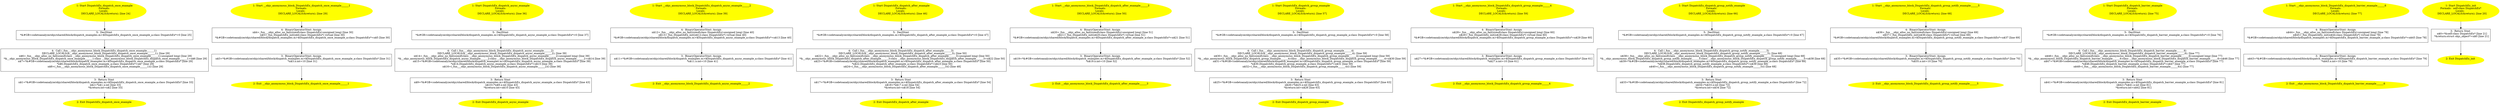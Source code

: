 /* @generated */
digraph iCFG {
"DispatchEx_dispatch_once_exampleclass.88a04a143c416b36a948e54f9a79492f_1" [label="1: Start DispatchEx_dispatch_once_example\nFormals: \nLocals:  \n   DECLARE_LOCALS(&return); [line 24]\n " color=yellow style=filled]
	

	 "DispatchEx_dispatch_once_exampleclass.88a04a143c416b36a948e54f9a79492f_1" -> "DispatchEx_dispatch_once_exampleclass.88a04a143c416b36a948e54f9a79492f_5" ;
"DispatchEx_dispatch_once_exampleclass.88a04a143c416b36a948e54f9a79492f_2" [label="2: Exit DispatchEx_dispatch_once_example \n  " color=yellow style=filled]
	

"DispatchEx_dispatch_once_exampleclass.88a04a143c416b36a948e54f9a79492f_3" [label="3:  Return Stmt \n   n$1=*&#GB<codetoanalyze/objc/shared/block/dispatch_examples.m>$DispatchEx_dispatch_once_example_a:class DispatchEx* [line 33]\n  n$2=*n$1.x:int [line 33]\n  *&return:int=n$2 [line 33]\n " shape="box"]
	

	 "DispatchEx_dispatch_once_exampleclass.88a04a143c416b36a948e54f9a79492f_3" -> "DispatchEx_dispatch_once_exampleclass.88a04a143c416b36a948e54f9a79492f_2" ;
"DispatchEx_dispatch_once_exampleclass.88a04a143c416b36a948e54f9a79492f_4" [label="4:  Call (_fun___objc_anonymous_block_DispatchEx_dispatch_once_example______1) \n   DECLARE_LOCALS(&__objc_anonymous_block_DispatchEx_dispatch_once_example______1); [line 29]\n  n$6=_fun___objc_alloc_no_fail(sizeof(class __objc_anonymous_block_DispatchEx_dispatch_once_example______1):unsigned long) [line 29]\n  *&__objc_anonymous_block_DispatchEx_dispatch_once_example______1:class __objc_anonymous_block_DispatchEx_dispatch_once_example______1=n$6 [line 29]\n  n$7=*&#GB<codetoanalyze/objc/shared/block/dispatch_examples.m>$DispatchEx_dispatch_once_example_a:class DispatchEx* [line 29]\n  *n$6.DispatchEx_dispatch_once_example_a:class DispatchEx*=n$7 [line 29]\n  n$8=(_fun___objc_anonymous_block_DispatchEx_dispatch_once_example______1)() [line 29]\n " shape="box"]
	

	 "DispatchEx_dispatch_once_exampleclass.88a04a143c416b36a948e54f9a79492f_4" -> "DispatchEx_dispatch_once_exampleclass.88a04a143c416b36a948e54f9a79492f_3" ;
"DispatchEx_dispatch_once_exampleclass.88a04a143c416b36a948e54f9a79492f_5" [label="5:  DeclStmt \n   *&#GB<codetoanalyze/objc/shared/block/dispatch_examples.m>$DispatchEx_dispatch_once_example_a:class DispatchEx*=0 [line 25]\n " shape="box"]
	

	 "DispatchEx_dispatch_once_exampleclass.88a04a143c416b36a948e54f9a79492f_5" -> "DispatchEx_dispatch_once_exampleclass.88a04a143c416b36a948e54f9a79492f_4" ;
"__objc_anonymous_block_DispatchEx_dispatch_once_example______1.158d97f9901ded6a43590bdae67c9275_1" [label="1: Start __objc_anonymous_block_DispatchEx_dispatch_once_example______1\nFormals: \nLocals:  \n   DECLARE_LOCALS(&return); [line 29]\n " color=yellow style=filled]
	

	 "__objc_anonymous_block_DispatchEx_dispatch_once_example______1.158d97f9901ded6a43590bdae67c9275_1" -> "__objc_anonymous_block_DispatchEx_dispatch_once_example______1.158d97f9901ded6a43590bdae67c9275_4" ;
"__objc_anonymous_block_DispatchEx_dispatch_once_example______1.158d97f9901ded6a43590bdae67c9275_2" [label="2: Exit __objc_anonymous_block_DispatchEx_dispatch_once_example______1 \n  " color=yellow style=filled]
	

"__objc_anonymous_block_DispatchEx_dispatch_once_example______1.158d97f9901ded6a43590bdae67c9275_3" [label="3:  BinaryOperatorStmt: Assign \n   n$3=*&#GB<codetoanalyze/objc/shared/block/dispatch_examples.m>$DispatchEx_dispatch_once_example_a:class DispatchEx* [line 31]\n  *n$3.x:int=10 [line 31]\n " shape="box"]
	

	 "__objc_anonymous_block_DispatchEx_dispatch_once_example______1.158d97f9901ded6a43590bdae67c9275_3" -> "__objc_anonymous_block_DispatchEx_dispatch_once_example______1.158d97f9901ded6a43590bdae67c9275_2" ;
"__objc_anonymous_block_DispatchEx_dispatch_once_example______1.158d97f9901ded6a43590bdae67c9275_4" [label="4:  BinaryOperatorStmt: Assign \n   n$4=_fun___objc_alloc_no_fail(sizeof(class DispatchEx):unsigned long) [line 30]\n  n$5=_fun_DispatchEx_init(n$4:class DispatchEx*) virtual [line 30]\n  *&#GB<codetoanalyze/objc/shared/block/dispatch_examples.m>$DispatchEx_dispatch_once_example_a:class DispatchEx*=n$5 [line 30]\n " shape="box"]
	

	 "__objc_anonymous_block_DispatchEx_dispatch_once_example______1.158d97f9901ded6a43590bdae67c9275_4" -> "__objc_anonymous_block_DispatchEx_dispatch_once_example______1.158d97f9901ded6a43590bdae67c9275_3" ;
"DispatchEx_dispatch_async_exampleclass.d0682454f92c478110c2967d9b66ce4f_1" [label="1: Start DispatchEx_dispatch_async_example\nFormals: \nLocals:  \n   DECLARE_LOCALS(&return); [line 36]\n " color=yellow style=filled]
	

	 "DispatchEx_dispatch_async_exampleclass.d0682454f92c478110c2967d9b66ce4f_1" -> "DispatchEx_dispatch_async_exampleclass.d0682454f92c478110c2967d9b66ce4f_5" ;
"DispatchEx_dispatch_async_exampleclass.d0682454f92c478110c2967d9b66ce4f_2" [label="2: Exit DispatchEx_dispatch_async_example \n  " color=yellow style=filled]
	

"DispatchEx_dispatch_async_exampleclass.d0682454f92c478110c2967d9b66ce4f_3" [label="3:  Return Stmt \n   n$9=*&#GB<codetoanalyze/objc/shared/block/dispatch_examples.m>$DispatchEx_dispatch_async_example_a:class DispatchEx* [line 43]\n  n$10=*n$9.x:int [line 43]\n  *&return:int=n$10 [line 43]\n " shape="box"]
	

	 "DispatchEx_dispatch_async_exampleclass.d0682454f92c478110c2967d9b66ce4f_3" -> "DispatchEx_dispatch_async_exampleclass.d0682454f92c478110c2967d9b66ce4f_2" ;
"DispatchEx_dispatch_async_exampleclass.d0682454f92c478110c2967d9b66ce4f_4" [label="4:  Call (_fun___objc_anonymous_block_DispatchEx_dispatch_async_example______2) \n   DECLARE_LOCALS(&__objc_anonymous_block_DispatchEx_dispatch_async_example______2); [line 39]\n  n$14=_fun___objc_alloc_no_fail(sizeof(class __objc_anonymous_block_DispatchEx_dispatch_async_example______2):unsigned long) [line 39]\n  *&__objc_anonymous_block_DispatchEx_dispatch_async_example______2:class __objc_anonymous_block_DispatchEx_dispatch_async_example______2=n$14 [line 39]\n  n$15=*&#GB<codetoanalyze/objc/shared/block/dispatch_examples.m>$DispatchEx_dispatch_async_example_a:class DispatchEx* [line 39]\n  *n$14.DispatchEx_dispatch_async_example_a:class DispatchEx*=n$15 [line 39]\n  n$16=(_fun___objc_anonymous_block_DispatchEx_dispatch_async_example______2)() [line 38]\n " shape="box"]
	

	 "DispatchEx_dispatch_async_exampleclass.d0682454f92c478110c2967d9b66ce4f_4" -> "DispatchEx_dispatch_async_exampleclass.d0682454f92c478110c2967d9b66ce4f_3" ;
"DispatchEx_dispatch_async_exampleclass.d0682454f92c478110c2967d9b66ce4f_5" [label="5:  DeclStmt \n   *&#GB<codetoanalyze/objc/shared/block/dispatch_examples.m>$DispatchEx_dispatch_async_example_a:class DispatchEx*=0 [line 37]\n " shape="box"]
	

	 "DispatchEx_dispatch_async_exampleclass.d0682454f92c478110c2967d9b66ce4f_5" -> "DispatchEx_dispatch_async_exampleclass.d0682454f92c478110c2967d9b66ce4f_4" ;
"__objc_anonymous_block_DispatchEx_dispatch_async_example______2.188fa4ba6cec1621d948ea1747df2c34_1" [label="1: Start __objc_anonymous_block_DispatchEx_dispatch_async_example______2\nFormals: \nLocals:  \n   DECLARE_LOCALS(&return); [line 39]\n " color=yellow style=filled]
	

	 "__objc_anonymous_block_DispatchEx_dispatch_async_example______2.188fa4ba6cec1621d948ea1747df2c34_1" -> "__objc_anonymous_block_DispatchEx_dispatch_async_example______2.188fa4ba6cec1621d948ea1747df2c34_4" ;
"__objc_anonymous_block_DispatchEx_dispatch_async_example______2.188fa4ba6cec1621d948ea1747df2c34_2" [label="2: Exit __objc_anonymous_block_DispatchEx_dispatch_async_example______2 \n  " color=yellow style=filled]
	

"__objc_anonymous_block_DispatchEx_dispatch_async_example______2.188fa4ba6cec1621d948ea1747df2c34_3" [label="3:  BinaryOperatorStmt: Assign \n   n$11=*&#GB<codetoanalyze/objc/shared/block/dispatch_examples.m>$DispatchEx_dispatch_async_example_a:class DispatchEx* [line 41]\n  *n$11.x:int=10 [line 41]\n " shape="box"]
	

	 "__objc_anonymous_block_DispatchEx_dispatch_async_example______2.188fa4ba6cec1621d948ea1747df2c34_3" -> "__objc_anonymous_block_DispatchEx_dispatch_async_example______2.188fa4ba6cec1621d948ea1747df2c34_2" ;
"__objc_anonymous_block_DispatchEx_dispatch_async_example______2.188fa4ba6cec1621d948ea1747df2c34_4" [label="4:  BinaryOperatorStmt: Assign \n   n$12=_fun___objc_alloc_no_fail(sizeof(class DispatchEx):unsigned long) [line 40]\n  n$13=_fun_DispatchEx_init(n$12:class DispatchEx*) virtual [line 40]\n  *&#GB<codetoanalyze/objc/shared/block/dispatch_examples.m>$DispatchEx_dispatch_async_example_a:class DispatchEx*=n$13 [line 40]\n " shape="box"]
	

	 "__objc_anonymous_block_DispatchEx_dispatch_async_example______2.188fa4ba6cec1621d948ea1747df2c34_4" -> "__objc_anonymous_block_DispatchEx_dispatch_async_example______2.188fa4ba6cec1621d948ea1747df2c34_3" ;
"DispatchEx_dispatch_after_exampleclass.35e428c2a33c639058e557baad5fb3b1_1" [label="1: Start DispatchEx_dispatch_after_example\nFormals: \nLocals:  \n   DECLARE_LOCALS(&return); [line 46]\n " color=yellow style=filled]
	

	 "DispatchEx_dispatch_after_exampleclass.35e428c2a33c639058e557baad5fb3b1_1" -> "DispatchEx_dispatch_after_exampleclass.35e428c2a33c639058e557baad5fb3b1_5" ;
"DispatchEx_dispatch_after_exampleclass.35e428c2a33c639058e557baad5fb3b1_2" [label="2: Exit DispatchEx_dispatch_after_example \n  " color=yellow style=filled]
	

"DispatchEx_dispatch_after_exampleclass.35e428c2a33c639058e557baad5fb3b1_3" [label="3:  Return Stmt \n   n$17=*&#GB<codetoanalyze/objc/shared/block/dispatch_examples.m>$DispatchEx_dispatch_after_example_a:class DispatchEx* [line 54]\n  n$18=*n$17.x:int [line 54]\n  *&return:int=n$18 [line 54]\n " shape="box"]
	

	 "DispatchEx_dispatch_after_exampleclass.35e428c2a33c639058e557baad5fb3b1_3" -> "DispatchEx_dispatch_after_exampleclass.35e428c2a33c639058e557baad5fb3b1_2" ;
"DispatchEx_dispatch_after_exampleclass.35e428c2a33c639058e557baad5fb3b1_4" [label="4:  Call (_fun___objc_anonymous_block_DispatchEx_dispatch_after_example______3) \n   DECLARE_LOCALS(&__objc_anonymous_block_DispatchEx_dispatch_after_example______3); [line 50]\n  n$22=_fun___objc_alloc_no_fail(sizeof(class __objc_anonymous_block_DispatchEx_dispatch_after_example______3):unsigned long) [line 50]\n  *&__objc_anonymous_block_DispatchEx_dispatch_after_example______3:class __objc_anonymous_block_DispatchEx_dispatch_after_example______3=n$22 [line 50]\n  n$23=*&#GB<codetoanalyze/objc/shared/block/dispatch_examples.m>$DispatchEx_dispatch_after_example_a:class DispatchEx* [line 50]\n  *n$22.DispatchEx_dispatch_after_example_a:class DispatchEx*=n$23 [line 50]\n  n$24=(_fun___objc_anonymous_block_DispatchEx_dispatch_after_example______3)() [line 48]\n " shape="box"]
	

	 "DispatchEx_dispatch_after_exampleclass.35e428c2a33c639058e557baad5fb3b1_4" -> "DispatchEx_dispatch_after_exampleclass.35e428c2a33c639058e557baad5fb3b1_3" ;
"DispatchEx_dispatch_after_exampleclass.35e428c2a33c639058e557baad5fb3b1_5" [label="5:  DeclStmt \n   *&#GB<codetoanalyze/objc/shared/block/dispatch_examples.m>$DispatchEx_dispatch_after_example_a:class DispatchEx*=0 [line 47]\n " shape="box"]
	

	 "DispatchEx_dispatch_after_exampleclass.35e428c2a33c639058e557baad5fb3b1_5" -> "DispatchEx_dispatch_after_exampleclass.35e428c2a33c639058e557baad5fb3b1_4" ;
"__objc_anonymous_block_DispatchEx_dispatch_after_example______3.2346df1c3bc37dee82860aa53ebe3ece_1" [label="1: Start __objc_anonymous_block_DispatchEx_dispatch_after_example______3\nFormals: \nLocals:  \n   DECLARE_LOCALS(&return); [line 50]\n " color=yellow style=filled]
	

	 "__objc_anonymous_block_DispatchEx_dispatch_after_example______3.2346df1c3bc37dee82860aa53ebe3ece_1" -> "__objc_anonymous_block_DispatchEx_dispatch_after_example______3.2346df1c3bc37dee82860aa53ebe3ece_4" ;
"__objc_anonymous_block_DispatchEx_dispatch_after_example______3.2346df1c3bc37dee82860aa53ebe3ece_2" [label="2: Exit __objc_anonymous_block_DispatchEx_dispatch_after_example______3 \n  " color=yellow style=filled]
	

"__objc_anonymous_block_DispatchEx_dispatch_after_example______3.2346df1c3bc37dee82860aa53ebe3ece_3" [label="3:  BinaryOperatorStmt: Assign \n   n$19=*&#GB<codetoanalyze/objc/shared/block/dispatch_examples.m>$DispatchEx_dispatch_after_example_a:class DispatchEx* [line 52]\n  *n$19.x:int=10 [line 52]\n " shape="box"]
	

	 "__objc_anonymous_block_DispatchEx_dispatch_after_example______3.2346df1c3bc37dee82860aa53ebe3ece_3" -> "__objc_anonymous_block_DispatchEx_dispatch_after_example______3.2346df1c3bc37dee82860aa53ebe3ece_2" ;
"__objc_anonymous_block_DispatchEx_dispatch_after_example______3.2346df1c3bc37dee82860aa53ebe3ece_4" [label="4:  BinaryOperatorStmt: Assign \n   n$20=_fun___objc_alloc_no_fail(sizeof(class DispatchEx):unsigned long) [line 51]\n  n$21=_fun_DispatchEx_init(n$20:class DispatchEx*) virtual [line 51]\n  *&#GB<codetoanalyze/objc/shared/block/dispatch_examples.m>$DispatchEx_dispatch_after_example_a:class DispatchEx*=n$21 [line 51]\n " shape="box"]
	

	 "__objc_anonymous_block_DispatchEx_dispatch_after_example______3.2346df1c3bc37dee82860aa53ebe3ece_4" -> "__objc_anonymous_block_DispatchEx_dispatch_after_example______3.2346df1c3bc37dee82860aa53ebe3ece_3" ;
"DispatchEx_dispatch_group_exampleclass.1dab66f0b4786a24195536869b8cbf4c_1" [label="1: Start DispatchEx_dispatch_group_example\nFormals: \nLocals:  \n   DECLARE_LOCALS(&return); [line 57]\n " color=yellow style=filled]
	

	 "DispatchEx_dispatch_group_exampleclass.1dab66f0b4786a24195536869b8cbf4c_1" -> "DispatchEx_dispatch_group_exampleclass.1dab66f0b4786a24195536869b8cbf4c_5" ;
"DispatchEx_dispatch_group_exampleclass.1dab66f0b4786a24195536869b8cbf4c_2" [label="2: Exit DispatchEx_dispatch_group_example \n  " color=yellow style=filled]
	

"DispatchEx_dispatch_group_exampleclass.1dab66f0b4786a24195536869b8cbf4c_3" [label="3:  Return Stmt \n   n$25=*&#GB<codetoanalyze/objc/shared/block/dispatch_examples.m>$DispatchEx_dispatch_group_example_a:class DispatchEx* [line 63]\n  n$26=*n$25.x:int [line 63]\n  *&return:int=n$26 [line 63]\n " shape="box"]
	

	 "DispatchEx_dispatch_group_exampleclass.1dab66f0b4786a24195536869b8cbf4c_3" -> "DispatchEx_dispatch_group_exampleclass.1dab66f0b4786a24195536869b8cbf4c_2" ;
"DispatchEx_dispatch_group_exampleclass.1dab66f0b4786a24195536869b8cbf4c_4" [label="4:  Call (_fun___objc_anonymous_block_DispatchEx_dispatch_group_example______4) \n   DECLARE_LOCALS(&__objc_anonymous_block_DispatchEx_dispatch_group_example______4); [line 59]\n  n$30=_fun___objc_alloc_no_fail(sizeof(class __objc_anonymous_block_DispatchEx_dispatch_group_example______4):unsigned long) [line 59]\n  *&__objc_anonymous_block_DispatchEx_dispatch_group_example______4:class __objc_anonymous_block_DispatchEx_dispatch_group_example______4=n$30 [line 59]\n  n$31=*&#GB<codetoanalyze/objc/shared/block/dispatch_examples.m>$DispatchEx_dispatch_group_example_a:class DispatchEx* [line 59]\n  *n$30.DispatchEx_dispatch_group_example_a:class DispatchEx*=n$31 [line 59]\n  n$32=(_fun___objc_anonymous_block_DispatchEx_dispatch_group_example______4)() [line 59]\n " shape="box"]
	

	 "DispatchEx_dispatch_group_exampleclass.1dab66f0b4786a24195536869b8cbf4c_4" -> "DispatchEx_dispatch_group_exampleclass.1dab66f0b4786a24195536869b8cbf4c_3" ;
"DispatchEx_dispatch_group_exampleclass.1dab66f0b4786a24195536869b8cbf4c_5" [label="5:  DeclStmt \n   *&#GB<codetoanalyze/objc/shared/block/dispatch_examples.m>$DispatchEx_dispatch_group_example_a:class DispatchEx*=0 [line 58]\n " shape="box"]
	

	 "DispatchEx_dispatch_group_exampleclass.1dab66f0b4786a24195536869b8cbf4c_5" -> "DispatchEx_dispatch_group_exampleclass.1dab66f0b4786a24195536869b8cbf4c_4" ;
"__objc_anonymous_block_DispatchEx_dispatch_group_example______4.4458b8e68269255e8dd6690cdc49ab76_1" [label="1: Start __objc_anonymous_block_DispatchEx_dispatch_group_example______4\nFormals: \nLocals:  \n   DECLARE_LOCALS(&return); [line 59]\n " color=yellow style=filled]
	

	 "__objc_anonymous_block_DispatchEx_dispatch_group_example______4.4458b8e68269255e8dd6690cdc49ab76_1" -> "__objc_anonymous_block_DispatchEx_dispatch_group_example______4.4458b8e68269255e8dd6690cdc49ab76_4" ;
"__objc_anonymous_block_DispatchEx_dispatch_group_example______4.4458b8e68269255e8dd6690cdc49ab76_2" [label="2: Exit __objc_anonymous_block_DispatchEx_dispatch_group_example______4 \n  " color=yellow style=filled]
	

"__objc_anonymous_block_DispatchEx_dispatch_group_example______4.4458b8e68269255e8dd6690cdc49ab76_3" [label="3:  BinaryOperatorStmt: Assign \n   n$27=*&#GB<codetoanalyze/objc/shared/block/dispatch_examples.m>$DispatchEx_dispatch_group_example_a:class DispatchEx* [line 61]\n  *n$27.x:int=10 [line 61]\n " shape="box"]
	

	 "__objc_anonymous_block_DispatchEx_dispatch_group_example______4.4458b8e68269255e8dd6690cdc49ab76_3" -> "__objc_anonymous_block_DispatchEx_dispatch_group_example______4.4458b8e68269255e8dd6690cdc49ab76_2" ;
"__objc_anonymous_block_DispatchEx_dispatch_group_example______4.4458b8e68269255e8dd6690cdc49ab76_4" [label="4:  BinaryOperatorStmt: Assign \n   n$28=_fun___objc_alloc_no_fail(sizeof(class DispatchEx):unsigned long) [line 60]\n  n$29=_fun_DispatchEx_init(n$28:class DispatchEx*) virtual [line 60]\n  *&#GB<codetoanalyze/objc/shared/block/dispatch_examples.m>$DispatchEx_dispatch_group_example_a:class DispatchEx*=n$29 [line 60]\n " shape="box"]
	

	 "__objc_anonymous_block_DispatchEx_dispatch_group_example______4.4458b8e68269255e8dd6690cdc49ab76_4" -> "__objc_anonymous_block_DispatchEx_dispatch_group_example______4.4458b8e68269255e8dd6690cdc49ab76_3" ;
"DispatchEx_dispatch_group_notify_exampleclass.5abe79ad37e26b374978dd23ea90b0f0_1" [label="1: Start DispatchEx_dispatch_group_notify_example\nFormals: \nLocals:  \n   DECLARE_LOCALS(&return); [line 66]\n " color=yellow style=filled]
	

	 "DispatchEx_dispatch_group_notify_exampleclass.5abe79ad37e26b374978dd23ea90b0f0_1" -> "DispatchEx_dispatch_group_notify_exampleclass.5abe79ad37e26b374978dd23ea90b0f0_5" ;
"DispatchEx_dispatch_group_notify_exampleclass.5abe79ad37e26b374978dd23ea90b0f0_2" [label="2: Exit DispatchEx_dispatch_group_notify_example \n  " color=yellow style=filled]
	

"DispatchEx_dispatch_group_notify_exampleclass.5abe79ad37e26b374978dd23ea90b0f0_3" [label="3:  Return Stmt \n   n$33=*&#GB<codetoanalyze/objc/shared/block/dispatch_examples.m>$DispatchEx_dispatch_group_notify_example_a:class DispatchEx* [line 72]\n  n$34=*n$33.x:int [line 72]\n  *&return:int=n$34 [line 72]\n " shape="box"]
	

	 "DispatchEx_dispatch_group_notify_exampleclass.5abe79ad37e26b374978dd23ea90b0f0_3" -> "DispatchEx_dispatch_group_notify_exampleclass.5abe79ad37e26b374978dd23ea90b0f0_2" ;
"DispatchEx_dispatch_group_notify_exampleclass.5abe79ad37e26b374978dd23ea90b0f0_4" [label="4:  Call (_fun___objc_anonymous_block_DispatchEx_dispatch_group_notify_example______5) \n   DECLARE_LOCALS(&__objc_anonymous_block_DispatchEx_dispatch_group_notify_example______5); [line 68]\n  n$38=_fun___objc_alloc_no_fail(sizeof(class __objc_anonymous_block_DispatchEx_dispatch_group_notify_example______5):unsigned long) [line 68]\n  *&__objc_anonymous_block_DispatchEx_dispatch_group_notify_example______5:class __objc_anonymous_block_DispatchEx_dispatch_group_notify_example______5=n$38 [line 68]\n  n$39=*&#GB<codetoanalyze/objc/shared/block/dispatch_examples.m>$DispatchEx_dispatch_group_notify_example_a:class DispatchEx* [line 68]\n  *n$38.DispatchEx_dispatch_group_notify_example_a:class DispatchEx*=n$39 [line 68]\n  n$40=(_fun___objc_anonymous_block_DispatchEx_dispatch_group_notify_example______5)() [line 68]\n " shape="box"]
	

	 "DispatchEx_dispatch_group_notify_exampleclass.5abe79ad37e26b374978dd23ea90b0f0_4" -> "DispatchEx_dispatch_group_notify_exampleclass.5abe79ad37e26b374978dd23ea90b0f0_3" ;
"DispatchEx_dispatch_group_notify_exampleclass.5abe79ad37e26b374978dd23ea90b0f0_5" [label="5:  DeclStmt \n   *&#GB<codetoanalyze/objc/shared/block/dispatch_examples.m>$DispatchEx_dispatch_group_notify_example_a:class DispatchEx*=0 [line 67]\n " shape="box"]
	

	 "DispatchEx_dispatch_group_notify_exampleclass.5abe79ad37e26b374978dd23ea90b0f0_5" -> "DispatchEx_dispatch_group_notify_exampleclass.5abe79ad37e26b374978dd23ea90b0f0_4" ;
"__objc_anonymous_block_DispatchEx_dispatch_group_notify_example______5.7a26e229a9d9a9dcb5d0d430f7cacd00_1" [label="1: Start __objc_anonymous_block_DispatchEx_dispatch_group_notify_example______5\nFormals: \nLocals:  \n   DECLARE_LOCALS(&return); [line 68]\n " color=yellow style=filled]
	

	 "__objc_anonymous_block_DispatchEx_dispatch_group_notify_example______5.7a26e229a9d9a9dcb5d0d430f7cacd00_1" -> "__objc_anonymous_block_DispatchEx_dispatch_group_notify_example______5.7a26e229a9d9a9dcb5d0d430f7cacd00_4" ;
"__objc_anonymous_block_DispatchEx_dispatch_group_notify_example______5.7a26e229a9d9a9dcb5d0d430f7cacd00_2" [label="2: Exit __objc_anonymous_block_DispatchEx_dispatch_group_notify_example______5 \n  " color=yellow style=filled]
	

"__objc_anonymous_block_DispatchEx_dispatch_group_notify_example______5.7a26e229a9d9a9dcb5d0d430f7cacd00_3" [label="3:  BinaryOperatorStmt: Assign \n   n$35=*&#GB<codetoanalyze/objc/shared/block/dispatch_examples.m>$DispatchEx_dispatch_group_notify_example_a:class DispatchEx* [line 70]\n  *n$35.x:int=10 [line 70]\n " shape="box"]
	

	 "__objc_anonymous_block_DispatchEx_dispatch_group_notify_example______5.7a26e229a9d9a9dcb5d0d430f7cacd00_3" -> "__objc_anonymous_block_DispatchEx_dispatch_group_notify_example______5.7a26e229a9d9a9dcb5d0d430f7cacd00_2" ;
"__objc_anonymous_block_DispatchEx_dispatch_group_notify_example______5.7a26e229a9d9a9dcb5d0d430f7cacd00_4" [label="4:  BinaryOperatorStmt: Assign \n   n$36=_fun___objc_alloc_no_fail(sizeof(class DispatchEx):unsigned long) [line 69]\n  n$37=_fun_DispatchEx_init(n$36:class DispatchEx*) virtual [line 69]\n  *&#GB<codetoanalyze/objc/shared/block/dispatch_examples.m>$DispatchEx_dispatch_group_notify_example_a:class DispatchEx*=n$37 [line 69]\n " shape="box"]
	

	 "__objc_anonymous_block_DispatchEx_dispatch_group_notify_example______5.7a26e229a9d9a9dcb5d0d430f7cacd00_4" -> "__objc_anonymous_block_DispatchEx_dispatch_group_notify_example______5.7a26e229a9d9a9dcb5d0d430f7cacd00_3" ;
"DispatchEx_dispatch_barrier_exampleclass.1a42e144a2ace9fe8e8014b0d6fa2d0d_1" [label="1: Start DispatchEx_dispatch_barrier_example\nFormals: \nLocals:  \n   DECLARE_LOCALS(&return); [line 75]\n " color=yellow style=filled]
	

	 "DispatchEx_dispatch_barrier_exampleclass.1a42e144a2ace9fe8e8014b0d6fa2d0d_1" -> "DispatchEx_dispatch_barrier_exampleclass.1a42e144a2ace9fe8e8014b0d6fa2d0d_5" ;
"DispatchEx_dispatch_barrier_exampleclass.1a42e144a2ace9fe8e8014b0d6fa2d0d_2" [label="2: Exit DispatchEx_dispatch_barrier_example \n  " color=yellow style=filled]
	

"DispatchEx_dispatch_barrier_exampleclass.1a42e144a2ace9fe8e8014b0d6fa2d0d_3" [label="3:  Return Stmt \n   n$41=*&#GB<codetoanalyze/objc/shared/block/dispatch_examples.m>$DispatchEx_dispatch_barrier_example_a:class DispatchEx* [line 81]\n  n$42=*n$41.x:int [line 81]\n  *&return:int=n$42 [line 81]\n " shape="box"]
	

	 "DispatchEx_dispatch_barrier_exampleclass.1a42e144a2ace9fe8e8014b0d6fa2d0d_3" -> "DispatchEx_dispatch_barrier_exampleclass.1a42e144a2ace9fe8e8014b0d6fa2d0d_2" ;
"DispatchEx_dispatch_barrier_exampleclass.1a42e144a2ace9fe8e8014b0d6fa2d0d_4" [label="4:  Call (_fun___objc_anonymous_block_DispatchEx_dispatch_barrier_example______6) \n   DECLARE_LOCALS(&__objc_anonymous_block_DispatchEx_dispatch_barrier_example______6); [line 77]\n  n$46=_fun___objc_alloc_no_fail(sizeof(class __objc_anonymous_block_DispatchEx_dispatch_barrier_example______6):unsigned long) [line 77]\n  *&__objc_anonymous_block_DispatchEx_dispatch_barrier_example______6:class __objc_anonymous_block_DispatchEx_dispatch_barrier_example______6=n$46 [line 77]\n  n$47=*&#GB<codetoanalyze/objc/shared/block/dispatch_examples.m>$DispatchEx_dispatch_barrier_example_a:class DispatchEx* [line 77]\n  *n$46.DispatchEx_dispatch_barrier_example_a:class DispatchEx*=n$47 [line 77]\n  n$48=(_fun___objc_anonymous_block_DispatchEx_dispatch_barrier_example______6)() [line 77]\n " shape="box"]
	

	 "DispatchEx_dispatch_barrier_exampleclass.1a42e144a2ace9fe8e8014b0d6fa2d0d_4" -> "DispatchEx_dispatch_barrier_exampleclass.1a42e144a2ace9fe8e8014b0d6fa2d0d_3" ;
"DispatchEx_dispatch_barrier_exampleclass.1a42e144a2ace9fe8e8014b0d6fa2d0d_5" [label="5:  DeclStmt \n   *&#GB<codetoanalyze/objc/shared/block/dispatch_examples.m>$DispatchEx_dispatch_barrier_example_a:class DispatchEx*=0 [line 76]\n " shape="box"]
	

	 "DispatchEx_dispatch_barrier_exampleclass.1a42e144a2ace9fe8e8014b0d6fa2d0d_5" -> "DispatchEx_dispatch_barrier_exampleclass.1a42e144a2ace9fe8e8014b0d6fa2d0d_4" ;
"__objc_anonymous_block_DispatchEx_dispatch_barrier_example______6.f3e27d4badebf4adf9313b39c9688c30_1" [label="1: Start __objc_anonymous_block_DispatchEx_dispatch_barrier_example______6\nFormals: \nLocals:  \n   DECLARE_LOCALS(&return); [line 77]\n " color=yellow style=filled]
	

	 "__objc_anonymous_block_DispatchEx_dispatch_barrier_example______6.f3e27d4badebf4adf9313b39c9688c30_1" -> "__objc_anonymous_block_DispatchEx_dispatch_barrier_example______6.f3e27d4badebf4adf9313b39c9688c30_4" ;
"__objc_anonymous_block_DispatchEx_dispatch_barrier_example______6.f3e27d4badebf4adf9313b39c9688c30_2" [label="2: Exit __objc_anonymous_block_DispatchEx_dispatch_barrier_example______6 \n  " color=yellow style=filled]
	

"__objc_anonymous_block_DispatchEx_dispatch_barrier_example______6.f3e27d4badebf4adf9313b39c9688c30_3" [label="3:  BinaryOperatorStmt: Assign \n   n$43=*&#GB<codetoanalyze/objc/shared/block/dispatch_examples.m>$DispatchEx_dispatch_barrier_example_a:class DispatchEx* [line 79]\n  *n$43.x:int=10 [line 79]\n " shape="box"]
	

	 "__objc_anonymous_block_DispatchEx_dispatch_barrier_example______6.f3e27d4badebf4adf9313b39c9688c30_3" -> "__objc_anonymous_block_DispatchEx_dispatch_barrier_example______6.f3e27d4badebf4adf9313b39c9688c30_2" ;
"__objc_anonymous_block_DispatchEx_dispatch_barrier_example______6.f3e27d4badebf4adf9313b39c9688c30_4" [label="4:  BinaryOperatorStmt: Assign \n   n$44=_fun___objc_alloc_no_fail(sizeof(class DispatchEx):unsigned long) [line 78]\n  n$45=_fun_DispatchEx_init(n$44:class DispatchEx*) virtual [line 78]\n  *&#GB<codetoanalyze/objc/shared/block/dispatch_examples.m>$DispatchEx_dispatch_barrier_example_a:class DispatchEx*=n$45 [line 78]\n " shape="box"]
	

	 "__objc_anonymous_block_DispatchEx_dispatch_barrier_example______6.f3e27d4badebf4adf9313b39c9688c30_4" -> "__objc_anonymous_block_DispatchEx_dispatch_barrier_example______6.f3e27d4badebf4adf9313b39c9688c30_3" ;
"DispatchEx_initinstance.f373aa3094c26cef9aa20d4a9edafd64_1" [label="1: Start DispatchEx_init\nFormals:  self:class DispatchEx*\nLocals:  \n   DECLARE_LOCALS(&return); [line 20]\n " color=yellow style=filled]
	

	 "DispatchEx_initinstance.f373aa3094c26cef9aa20d4a9edafd64_1" -> "DispatchEx_initinstance.f373aa3094c26cef9aa20d4a9edafd64_3" ;
"DispatchEx_initinstance.f373aa3094c26cef9aa20d4a9edafd64_2" [label="2: Exit DispatchEx_init \n  " color=yellow style=filled]
	

"DispatchEx_initinstance.f373aa3094c26cef9aa20d4a9edafd64_3" [label="3:  Return Stmt \n   n$0=*&self:class DispatchEx* [line 21]\n  *&return:struct objc_object*=n$0 [line 21]\n " shape="box"]
	

	 "DispatchEx_initinstance.f373aa3094c26cef9aa20d4a9edafd64_3" -> "DispatchEx_initinstance.f373aa3094c26cef9aa20d4a9edafd64_2" ;
}
